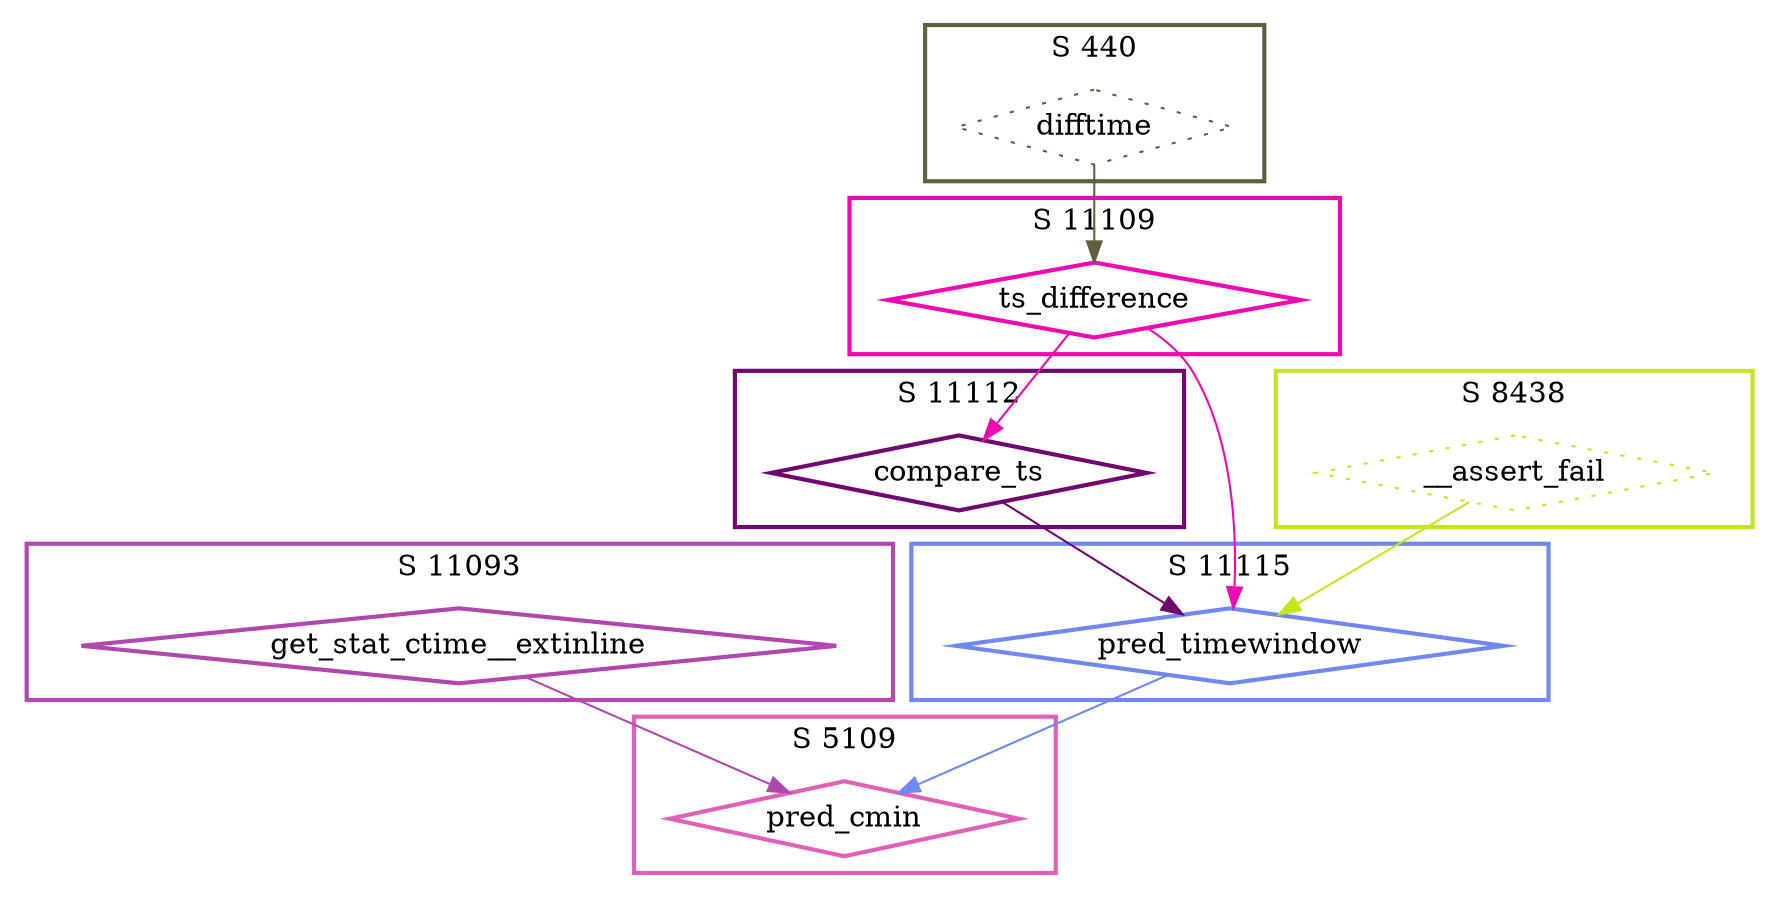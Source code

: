 digraph G {
  ratio=0.500000;
  "UV get_stat_ctime__extinline (11093)" [shape=diamond,
                                          label="get_stat_ctime__extinline",
                                          color="#B048B0", style=bold];
  "UV ts_difference (11109)" [shape=diamond, label="ts_difference",
                              color="#F008B0", style=bold];
  "UV difftime (440)" [shape=diamond, label="difftime", color="#606040",
                       style=dotted];
  "UV compare_ts (11112)" [shape=diamond, label="compare_ts",
                           color="#700870", style=bold];
  "UV pred_timewindow (11115)" [shape=diamond, label="pred_timewindow",
                                color="#7088F0", style=bold];
  "UV pred_cmin (5109)" [shape=diamond, label="pred_cmin", color="#E060B8",
                         style=bold];
  "UV __assert_fail (8438)" [shape=diamond, label="__assert_fail",
                             color="#C0E820", style=dotted];
  
  subgraph cluster_8438 { label="S 8438";
    color="#C0E820";
    style=bold;
    "UV __assert_fail (8438)"; };
  subgraph cluster_11112 { label="S 11112";
    color="#700870";
    style=bold;
    "UV compare_ts (11112)"; };
  subgraph cluster_11109 { label="S 11109";
    color="#F008B0";
    style=bold;
    "UV ts_difference (11109)"; };
  subgraph cluster_11093 { label="S 11093";
    color="#B048B0";
    style=bold;
    "UV get_stat_ctime__extinline (11093)"; };
  subgraph cluster_11115 { label="S 11115";
    color="#7088F0";
    style=bold;
    "UV pred_timewindow (11115)"; };
  subgraph cluster_440 { label="S 440";
    color="#606040";
    style=bold;
    "UV difftime (440)"; };
  subgraph cluster_5109 { label="S 5109";
    color="#E060B8";
    style=bold;
    "UV pred_cmin (5109)"; };
  
  "UV get_stat_ctime__extinline (11093)" -> "UV pred_cmin (5109)" [color="#B048B0"];
  "UV ts_difference (11109)" -> "UV compare_ts (11112)" [color="#F008B0"];
  "UV ts_difference (11109)" -> "UV pred_timewindow (11115)" [color="#F008B0"];
  "UV difftime (440)" -> "UV ts_difference (11109)" [color="#606040"];
  "UV compare_ts (11112)" -> "UV pred_timewindow (11115)" [color="#700870"];
  "UV pred_timewindow (11115)" -> "UV pred_cmin (5109)" [color="#7088F0"];
  "UV __assert_fail (8438)" -> "UV pred_timewindow (11115)" [color="#C0E820"];
  
  }